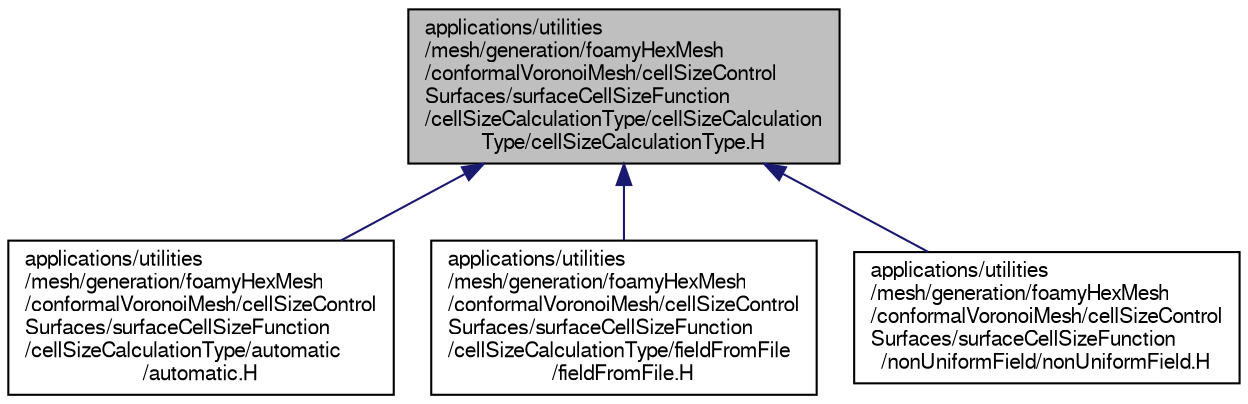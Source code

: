 digraph "applications/utilities/mesh/generation/foamyHexMesh/conformalVoronoiMesh/cellSizeControlSurfaces/surfaceCellSizeFunction/cellSizeCalculationType/cellSizeCalculationType/cellSizeCalculationType.H"
{
  bgcolor="transparent";
  edge [fontname="FreeSans",fontsize="10",labelfontname="FreeSans",labelfontsize="10"];
  node [fontname="FreeSans",fontsize="10",shape=record];
  Node203 [label="applications/utilities\l/mesh/generation/foamyHexMesh\l/conformalVoronoiMesh/cellSizeControl\lSurfaces/surfaceCellSizeFunction\l/cellSizeCalculationType/cellSizeCalculation\lType/cellSizeCalculationType.H",height=0.2,width=0.4,color="black", fillcolor="grey75", style="filled", fontcolor="black"];
  Node203 -> Node204 [dir="back",color="midnightblue",fontsize="10",style="solid",fontname="FreeSans"];
  Node204 [label="applications/utilities\l/mesh/generation/foamyHexMesh\l/conformalVoronoiMesh/cellSizeControl\lSurfaces/surfaceCellSizeFunction\l/cellSizeCalculationType/automatic\l/automatic.H",height=0.2,width=0.4,color="black",URL="$a18137.html"];
  Node203 -> Node205 [dir="back",color="midnightblue",fontsize="10",style="solid",fontname="FreeSans"];
  Node205 [label="applications/utilities\l/mesh/generation/foamyHexMesh\l/conformalVoronoiMesh/cellSizeControl\lSurfaces/surfaceCellSizeFunction\l/cellSizeCalculationType/fieldFromFile\l/fieldFromFile.H",height=0.2,width=0.4,color="black",URL="$a18149.html"];
  Node203 -> Node206 [dir="back",color="midnightblue",fontsize="10",style="solid",fontname="FreeSans"];
  Node206 [label="applications/utilities\l/mesh/generation/foamyHexMesh\l/conformalVoronoiMesh/cellSizeControl\lSurfaces/surfaceCellSizeFunction\l/nonUniformField/nonUniformField.H",height=0.2,width=0.4,color="black",URL="$a18155.html"];
}
